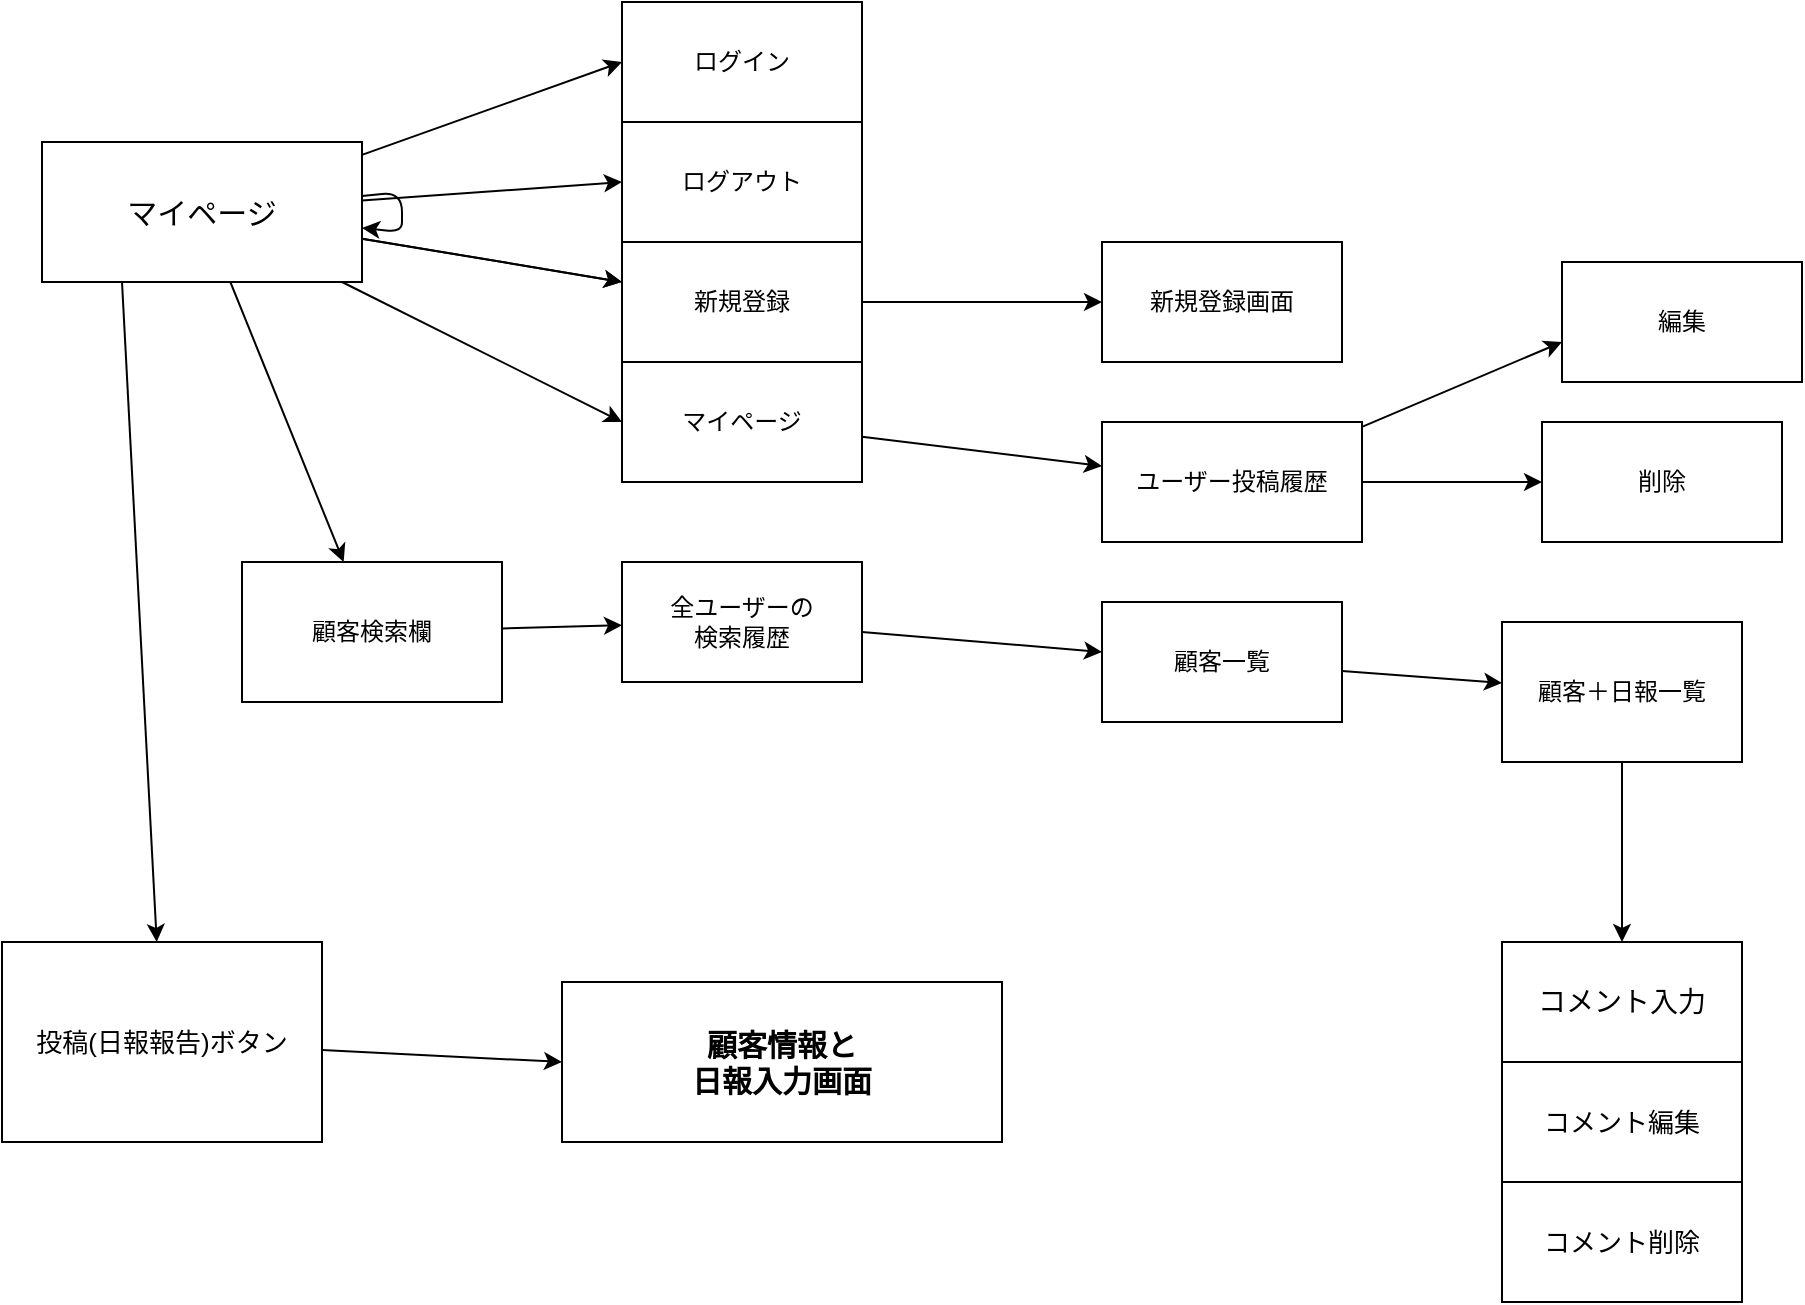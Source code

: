 <mxfile>
    <diagram id="SX7vAkM_5U8Q6JrV0xjH" name="ページ1">
        <mxGraphModel dx="1971" dy="865" grid="1" gridSize="10" guides="1" tooltips="1" connect="1" arrows="1" fold="1" page="1" pageScale="1" pageWidth="827" pageHeight="1169" math="0" shadow="0">
            <root>
                <mxCell id="0"/>
                <mxCell id="1" parent="0"/>
                <mxCell id="7" value="ログイン" style="rounded=0;whiteSpace=wrap;html=1;" vertex="1" parent="1">
                    <mxGeometry x="190" y="30" width="120" height="60" as="geometry"/>
                </mxCell>
                <mxCell id="8" value="ログアウト" style="rounded=0;whiteSpace=wrap;html=1;" vertex="1" parent="1">
                    <mxGeometry x="190" y="90" width="120" height="60" as="geometry"/>
                </mxCell>
                <mxCell id="26" style="edgeStyle=none;html=1;" edge="1" parent="1" source="9">
                    <mxGeometry relative="1" as="geometry">
                        <mxPoint x="430" y="180" as="targetPoint"/>
                    </mxGeometry>
                </mxCell>
                <mxCell id="9" value="新規登録" style="rounded=0;whiteSpace=wrap;html=1;" vertex="1" parent="1">
                    <mxGeometry x="190" y="150" width="120" height="60" as="geometry"/>
                </mxCell>
                <mxCell id="13" value="" style="edgeStyle=none;html=1;" edge="1" parent="1" source="10" target="12">
                    <mxGeometry relative="1" as="geometry"/>
                </mxCell>
                <mxCell id="10" value="マイページ" style="rounded=0;whiteSpace=wrap;html=1;" vertex="1" parent="1">
                    <mxGeometry x="190" y="210" width="120" height="60" as="geometry"/>
                </mxCell>
                <mxCell id="14" value="" style="edgeStyle=none;html=1;" edge="1" parent="1" source="11" target="9">
                    <mxGeometry relative="1" as="geometry"/>
                </mxCell>
                <mxCell id="15" value="" style="edgeStyle=none;html=1;" edge="1" parent="1" source="11" target="9">
                    <mxGeometry relative="1" as="geometry"/>
                </mxCell>
                <mxCell id="16" style="edgeStyle=none;html=1;entryX=0;entryY=0.5;entryDx=0;entryDy=0;" edge="1" parent="1" source="11" target="8">
                    <mxGeometry relative="1" as="geometry"/>
                </mxCell>
                <mxCell id="17" style="edgeStyle=none;html=1;entryX=0;entryY=0.5;entryDx=0;entryDy=0;" edge="1" parent="1" source="11" target="7">
                    <mxGeometry relative="1" as="geometry"/>
                </mxCell>
                <mxCell id="18" style="edgeStyle=none;html=1;entryX=0;entryY=0.5;entryDx=0;entryDy=0;" edge="1" parent="1" source="11" target="10">
                    <mxGeometry relative="1" as="geometry"/>
                </mxCell>
                <mxCell id="20" style="edgeStyle=none;html=1;" edge="1" parent="1" source="11" target="19">
                    <mxGeometry relative="1" as="geometry"/>
                </mxCell>
                <mxCell id="33" style="edgeStyle=none;html=1;exitX=0.25;exitY=1;exitDx=0;exitDy=0;" edge="1" parent="1" source="11" target="34">
                    <mxGeometry relative="1" as="geometry">
                        <mxPoint x="-60" y="510" as="targetPoint"/>
                    </mxGeometry>
                </mxCell>
                <mxCell id="11" value="マイページ" style="rounded=0;whiteSpace=wrap;html=1;fontSize=15;" vertex="1" parent="1">
                    <mxGeometry x="-100" y="100" width="160" height="70" as="geometry"/>
                </mxCell>
                <mxCell id="39" style="edgeStyle=none;html=1;" edge="1" parent="1" source="12">
                    <mxGeometry relative="1" as="geometry">
                        <mxPoint x="660" y="200" as="targetPoint"/>
                    </mxGeometry>
                </mxCell>
                <mxCell id="40" style="edgeStyle=none;html=1;" edge="1" parent="1" source="12" target="41">
                    <mxGeometry relative="1" as="geometry">
                        <mxPoint x="660" y="270" as="targetPoint"/>
                    </mxGeometry>
                </mxCell>
                <mxCell id="12" value="ユーザー投稿履歴" style="whiteSpace=wrap;html=1;rounded=0;" vertex="1" parent="1">
                    <mxGeometry x="430" y="240" width="130" height="60" as="geometry"/>
                </mxCell>
                <mxCell id="21" style="edgeStyle=none;html=1;" edge="1" parent="1" source="19" target="22">
                    <mxGeometry relative="1" as="geometry">
                        <mxPoint x="160" y="520" as="targetPoint"/>
                    </mxGeometry>
                </mxCell>
                <mxCell id="19" value="顧客検索欄" style="rounded=0;whiteSpace=wrap;html=1;" vertex="1" parent="1">
                    <mxGeometry y="310" width="130" height="70" as="geometry"/>
                </mxCell>
                <mxCell id="28" style="edgeStyle=none;html=1;" edge="1" parent="1" source="22" target="29">
                    <mxGeometry relative="1" as="geometry">
                        <mxPoint x="440" y="400" as="targetPoint"/>
                    </mxGeometry>
                </mxCell>
                <mxCell id="22" value="全ユーザーの&lt;br&gt;検索履歴" style="rounded=0;whiteSpace=wrap;html=1;strokeColor=default;fillColor=none;" vertex="1" parent="1">
                    <mxGeometry x="190" y="310" width="120" height="60" as="geometry"/>
                </mxCell>
                <mxCell id="27" value="新規登録画面" style="rounded=0;whiteSpace=wrap;html=1;sketch=0;strokeColor=default;fillColor=none;" vertex="1" parent="1">
                    <mxGeometry x="430" y="150" width="120" height="60" as="geometry"/>
                </mxCell>
                <mxCell id="30" style="edgeStyle=none;html=1;" edge="1" parent="1" source="29" target="31">
                    <mxGeometry relative="1" as="geometry">
                        <mxPoint x="640" y="360" as="targetPoint"/>
                    </mxGeometry>
                </mxCell>
                <mxCell id="29" value="顧客一覧" style="rounded=0;whiteSpace=wrap;html=1;sketch=0;strokeColor=default;fillColor=none;" vertex="1" parent="1">
                    <mxGeometry x="430" y="330" width="120" height="60" as="geometry"/>
                </mxCell>
                <mxCell id="37" style="edgeStyle=none;html=1;" edge="1" parent="1" source="31">
                    <mxGeometry relative="1" as="geometry">
                        <mxPoint x="690" y="500" as="targetPoint"/>
                    </mxGeometry>
                </mxCell>
                <mxCell id="31" value="顧客＋日報一覧" style="rounded=0;whiteSpace=wrap;html=1;sketch=0;strokeColor=default;fillColor=none;" vertex="1" parent="1">
                    <mxGeometry x="630" y="340" width="120" height="70" as="geometry"/>
                </mxCell>
                <mxCell id="32" style="edgeStyle=none;html=1;" edge="1" parent="1" source="11" target="11">
                    <mxGeometry relative="1" as="geometry"/>
                </mxCell>
                <mxCell id="35" style="edgeStyle=none;html=1;entryX=0;entryY=0.5;entryDx=0;entryDy=0;" edge="1" parent="1" source="34" target="36">
                    <mxGeometry relative="1" as="geometry">
                        <mxPoint x="120" y="540" as="targetPoint"/>
                    </mxGeometry>
                </mxCell>
                <mxCell id="34" value="投稿(日報報告)ボタン" style="rounded=0;whiteSpace=wrap;html=1;sketch=0;strokeColor=default;fillColor=none;fontSize=13;" vertex="1" parent="1">
                    <mxGeometry x="-120" y="500" width="160" height="100" as="geometry"/>
                </mxCell>
                <mxCell id="36" value="顧客情報と&lt;br style=&quot;font-size: 15px;&quot;&gt;日報入力画面" style="rounded=0;whiteSpace=wrap;html=1;sketch=0;strokeColor=default;fillColor=none;fontSize=15;fontStyle=1" vertex="1" parent="1">
                    <mxGeometry x="160" y="520" width="220" height="80" as="geometry"/>
                </mxCell>
                <mxCell id="38" value="コメント入力" style="rounded=0;whiteSpace=wrap;html=1;sketch=0;strokeColor=default;fillColor=none;fontSize=14;" vertex="1" parent="1">
                    <mxGeometry x="630" y="500" width="120" height="60" as="geometry"/>
                </mxCell>
                <mxCell id="41" value="削除" style="rounded=0;whiteSpace=wrap;html=1;sketch=0;strokeColor=default;fillColor=none;" vertex="1" parent="1">
                    <mxGeometry x="650" y="240" width="120" height="60" as="geometry"/>
                </mxCell>
                <mxCell id="42" value="編集" style="rounded=0;whiteSpace=wrap;html=1;sketch=0;strokeColor=default;fillColor=none;" vertex="1" parent="1">
                    <mxGeometry x="660" y="160" width="120" height="60" as="geometry"/>
                </mxCell>
                <mxCell id="44" value="コメント編集" style="rounded=0;whiteSpace=wrap;html=1;sketch=0;strokeColor=default;fontSize=13;fillColor=none;" vertex="1" parent="1">
                    <mxGeometry x="630" y="560" width="120" height="60" as="geometry"/>
                </mxCell>
                <mxCell id="45" value="コメント削除" style="rounded=0;whiteSpace=wrap;html=1;sketch=0;strokeColor=default;fontSize=13;fillColor=none;" vertex="1" parent="1">
                    <mxGeometry x="630" y="620" width="120" height="60" as="geometry"/>
                </mxCell>
            </root>
        </mxGraphModel>
    </diagram>
</mxfile>